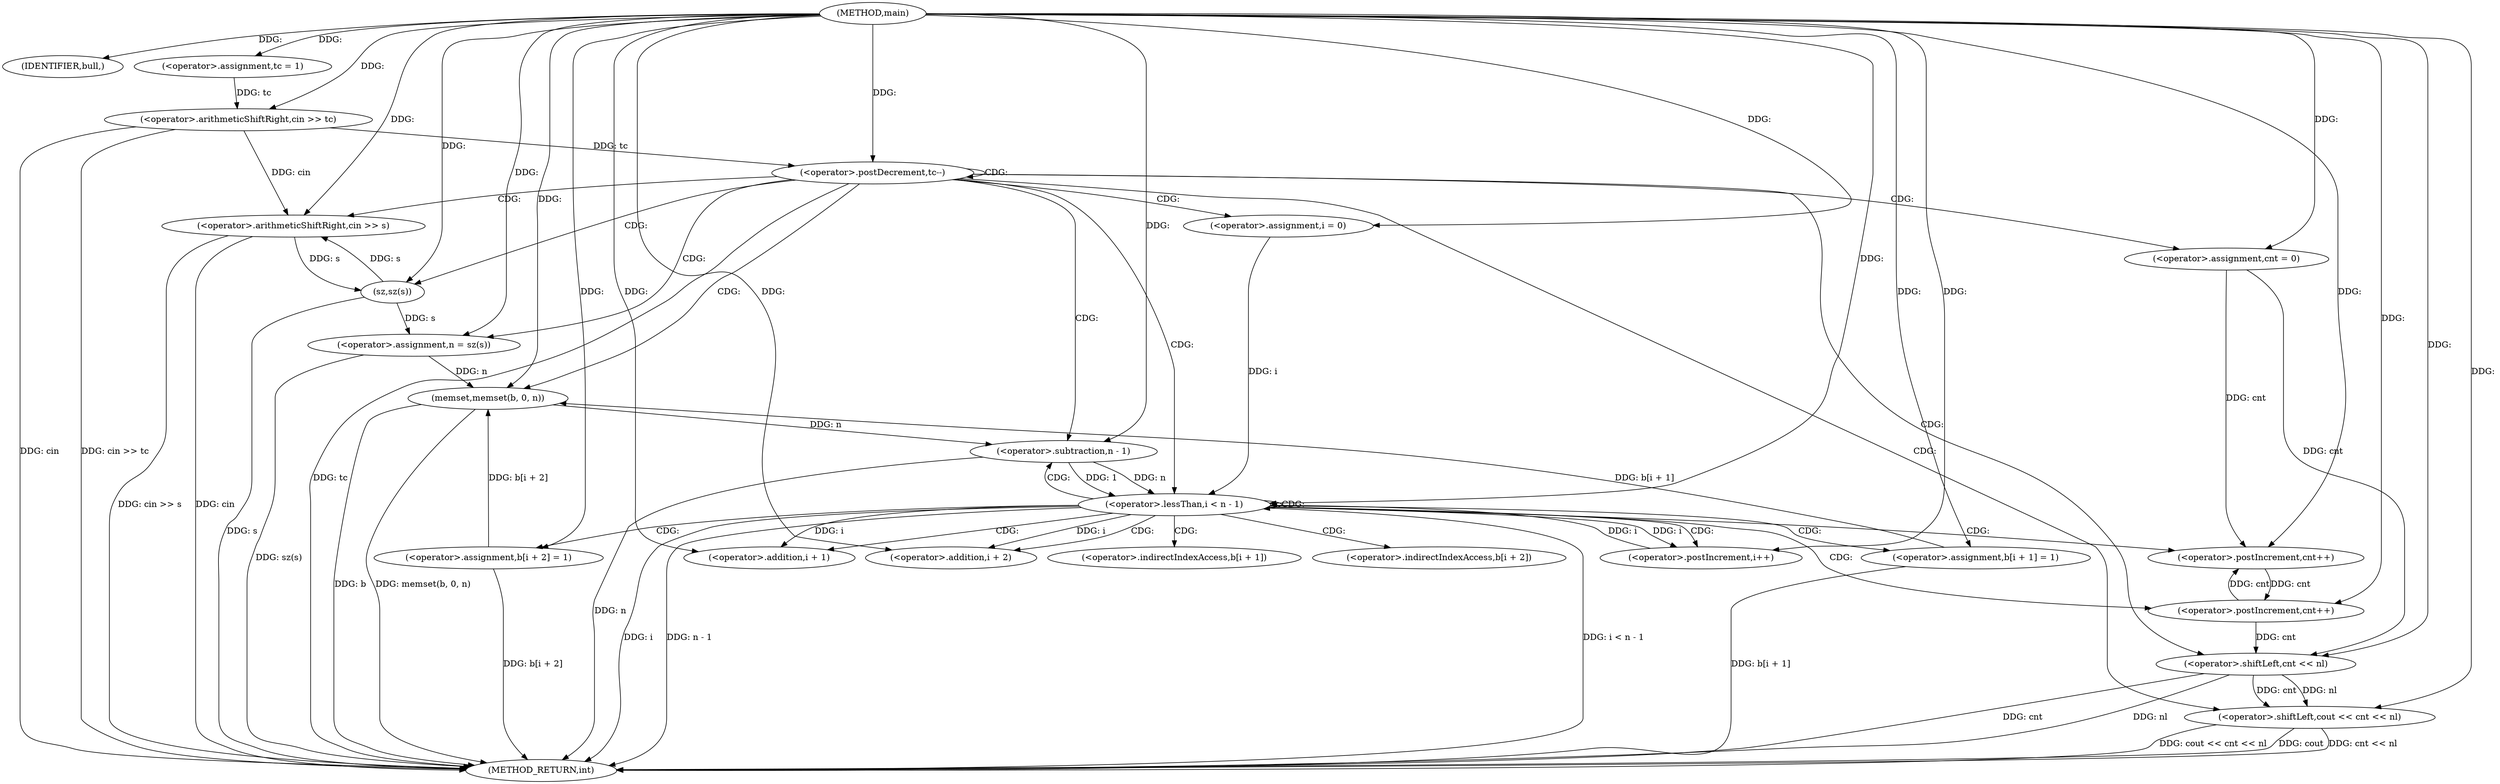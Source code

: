 digraph "main" {  
"1000102" [label = "(METHOD,main)" ]
"1000172" [label = "(METHOD_RETURN,int)" ]
"1000104" [label = "(IDENTIFIER,bull,)" ]
"1000106" [label = "(<operator>.assignment,tc = 1)" ]
"1000109" [label = "(<operator>.arithmeticShiftRight,cin >> tc)" ]
"1000113" [label = "(<operator>.postDecrement,tc--)" ]
"1000117" [label = "(<operator>.arithmeticShiftRight,cin >> s)" ]
"1000121" [label = "(<operator>.assignment,n = sz(s))" ]
"1000126" [label = "(<operator>.assignment,cnt = 0)" ]
"1000130" [label = "(memset,memset(b, 0, n))" ]
"1000167" [label = "(<operator>.shiftLeft,cout << cnt << nl)" ]
"1000136" [label = "(<operator>.assignment,i = 0)" ]
"1000139" [label = "(<operator>.lessThan,i < n - 1)" ]
"1000144" [label = "(<operator>.postIncrement,i++)" ]
"1000123" [label = "(sz,sz(s))" ]
"1000169" [label = "(<operator>.shiftLeft,cnt << nl)" ]
"1000141" [label = "(<operator>.subtraction,n - 1)" ]
"1000148" [label = "(<operator>.assignment,b[i + 1] = 1)" ]
"1000155" [label = "(<operator>.postIncrement,cnt++)" ]
"1000158" [label = "(<operator>.assignment,b[i + 2] = 1)" ]
"1000165" [label = "(<operator>.postIncrement,cnt++)" ]
"1000151" [label = "(<operator>.addition,i + 1)" ]
"1000161" [label = "(<operator>.addition,i + 2)" ]
"1000149" [label = "(<operator>.indirectIndexAccess,b[i + 1])" ]
"1000159" [label = "(<operator>.indirectIndexAccess,b[i + 2])" ]
  "1000109" -> "1000172"  [ label = "DDG: cin"] 
  "1000109" -> "1000172"  [ label = "DDG: cin >> tc"] 
  "1000113" -> "1000172"  [ label = "DDG: tc"] 
  "1000117" -> "1000172"  [ label = "DDG: cin"] 
  "1000117" -> "1000172"  [ label = "DDG: cin >> s"] 
  "1000123" -> "1000172"  [ label = "DDG: s"] 
  "1000121" -> "1000172"  [ label = "DDG: sz(s)"] 
  "1000130" -> "1000172"  [ label = "DDG: b"] 
  "1000130" -> "1000172"  [ label = "DDG: memset(b, 0, n)"] 
  "1000139" -> "1000172"  [ label = "DDG: i"] 
  "1000141" -> "1000172"  [ label = "DDG: n"] 
  "1000139" -> "1000172"  [ label = "DDG: n - 1"] 
  "1000139" -> "1000172"  [ label = "DDG: i < n - 1"] 
  "1000169" -> "1000172"  [ label = "DDG: cnt"] 
  "1000167" -> "1000172"  [ label = "DDG: cnt << nl"] 
  "1000167" -> "1000172"  [ label = "DDG: cout << cnt << nl"] 
  "1000148" -> "1000172"  [ label = "DDG: b[i + 1]"] 
  "1000158" -> "1000172"  [ label = "DDG: b[i + 2]"] 
  "1000169" -> "1000172"  [ label = "DDG: nl"] 
  "1000167" -> "1000172"  [ label = "DDG: cout"] 
  "1000102" -> "1000104"  [ label = "DDG: "] 
  "1000102" -> "1000106"  [ label = "DDG: "] 
  "1000102" -> "1000109"  [ label = "DDG: "] 
  "1000106" -> "1000109"  [ label = "DDG: tc"] 
  "1000109" -> "1000113"  [ label = "DDG: tc"] 
  "1000102" -> "1000113"  [ label = "DDG: "] 
  "1000123" -> "1000121"  [ label = "DDG: s"] 
  "1000102" -> "1000126"  [ label = "DDG: "] 
  "1000109" -> "1000117"  [ label = "DDG: cin"] 
  "1000102" -> "1000117"  [ label = "DDG: "] 
  "1000123" -> "1000117"  [ label = "DDG: s"] 
  "1000102" -> "1000121"  [ label = "DDG: "] 
  "1000148" -> "1000130"  [ label = "DDG: b[i + 1]"] 
  "1000158" -> "1000130"  [ label = "DDG: b[i + 2]"] 
  "1000102" -> "1000130"  [ label = "DDG: "] 
  "1000121" -> "1000130"  [ label = "DDG: n"] 
  "1000102" -> "1000136"  [ label = "DDG: "] 
  "1000102" -> "1000167"  [ label = "DDG: "] 
  "1000169" -> "1000167"  [ label = "DDG: cnt"] 
  "1000169" -> "1000167"  [ label = "DDG: nl"] 
  "1000117" -> "1000123"  [ label = "DDG: s"] 
  "1000102" -> "1000123"  [ label = "DDG: "] 
  "1000136" -> "1000139"  [ label = "DDG: i"] 
  "1000144" -> "1000139"  [ label = "DDG: i"] 
  "1000102" -> "1000139"  [ label = "DDG: "] 
  "1000141" -> "1000139"  [ label = "DDG: n"] 
  "1000141" -> "1000139"  [ label = "DDG: 1"] 
  "1000102" -> "1000144"  [ label = "DDG: "] 
  "1000139" -> "1000144"  [ label = "DDG: i"] 
  "1000126" -> "1000169"  [ label = "DDG: cnt"] 
  "1000165" -> "1000169"  [ label = "DDG: cnt"] 
  "1000102" -> "1000169"  [ label = "DDG: "] 
  "1000130" -> "1000141"  [ label = "DDG: n"] 
  "1000102" -> "1000141"  [ label = "DDG: "] 
  "1000102" -> "1000148"  [ label = "DDG: "] 
  "1000102" -> "1000158"  [ label = "DDG: "] 
  "1000126" -> "1000155"  [ label = "DDG: cnt"] 
  "1000165" -> "1000155"  [ label = "DDG: cnt"] 
  "1000102" -> "1000155"  [ label = "DDG: "] 
  "1000155" -> "1000165"  [ label = "DDG: cnt"] 
  "1000102" -> "1000165"  [ label = "DDG: "] 
  "1000139" -> "1000151"  [ label = "DDG: i"] 
  "1000102" -> "1000151"  [ label = "DDG: "] 
  "1000102" -> "1000161"  [ label = "DDG: "] 
  "1000139" -> "1000161"  [ label = "DDG: i"] 
  "1000113" -> "1000117"  [ label = "CDG: "] 
  "1000113" -> "1000141"  [ label = "CDG: "] 
  "1000113" -> "1000139"  [ label = "CDG: "] 
  "1000113" -> "1000136"  [ label = "CDG: "] 
  "1000113" -> "1000169"  [ label = "CDG: "] 
  "1000113" -> "1000121"  [ label = "CDG: "] 
  "1000113" -> "1000113"  [ label = "CDG: "] 
  "1000113" -> "1000167"  [ label = "CDG: "] 
  "1000113" -> "1000126"  [ label = "CDG: "] 
  "1000113" -> "1000123"  [ label = "CDG: "] 
  "1000113" -> "1000130"  [ label = "CDG: "] 
  "1000139" -> "1000141"  [ label = "CDG: "] 
  "1000139" -> "1000161"  [ label = "CDG: "] 
  "1000139" -> "1000139"  [ label = "CDG: "] 
  "1000139" -> "1000148"  [ label = "CDG: "] 
  "1000139" -> "1000144"  [ label = "CDG: "] 
  "1000139" -> "1000165"  [ label = "CDG: "] 
  "1000139" -> "1000149"  [ label = "CDG: "] 
  "1000139" -> "1000159"  [ label = "CDG: "] 
  "1000139" -> "1000158"  [ label = "CDG: "] 
  "1000139" -> "1000155"  [ label = "CDG: "] 
  "1000139" -> "1000151"  [ label = "CDG: "] 
}
